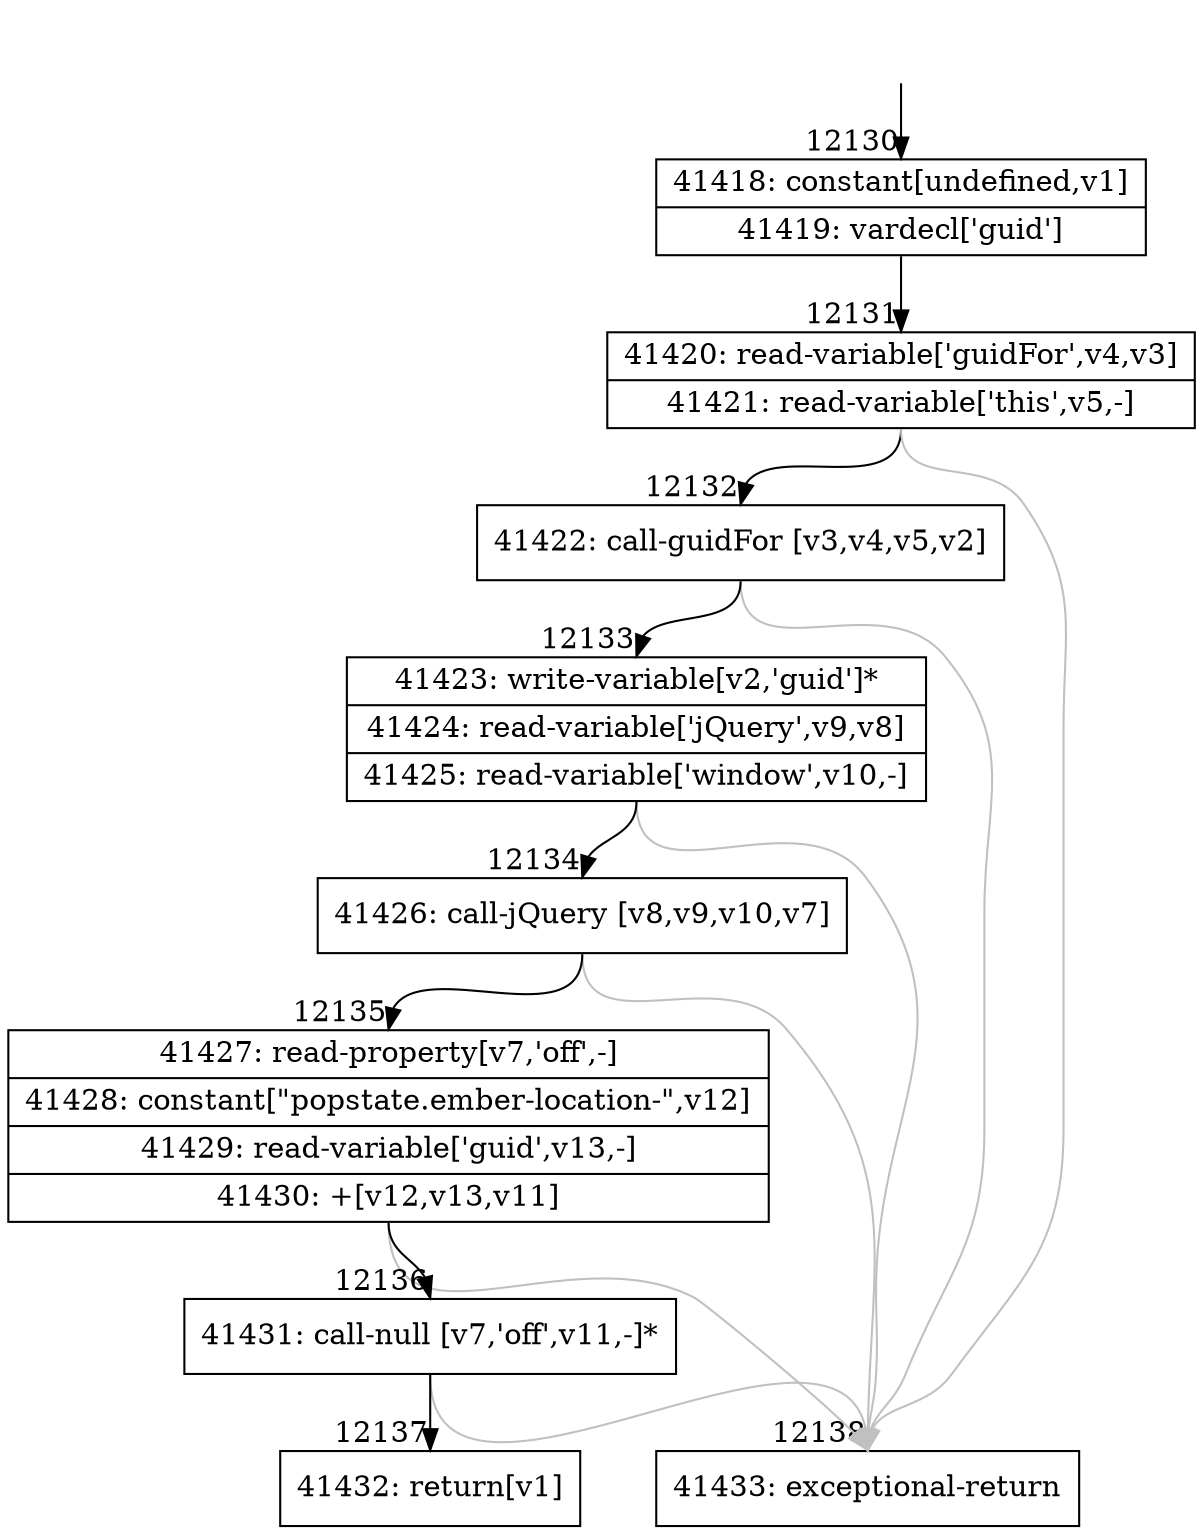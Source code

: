 digraph {
rankdir="TD"
BB_entry998[shape=none,label=""];
BB_entry998 -> BB12130 [tailport=s, headport=n, headlabel="    12130"]
BB12130 [shape=record label="{41418: constant[undefined,v1]|41419: vardecl['guid']}" ] 
BB12130 -> BB12131 [tailport=s, headport=n, headlabel="      12131"]
BB12131 [shape=record label="{41420: read-variable['guidFor',v4,v3]|41421: read-variable['this',v5,-]}" ] 
BB12131 -> BB12132 [tailport=s, headport=n, headlabel="      12132"]
BB12131 -> BB12138 [tailport=s, headport=n, color=gray, headlabel="      12138"]
BB12132 [shape=record label="{41422: call-guidFor [v3,v4,v5,v2]}" ] 
BB12132 -> BB12133 [tailport=s, headport=n, headlabel="      12133"]
BB12132 -> BB12138 [tailport=s, headport=n, color=gray]
BB12133 [shape=record label="{41423: write-variable[v2,'guid']*|41424: read-variable['jQuery',v9,v8]|41425: read-variable['window',v10,-]}" ] 
BB12133 -> BB12134 [tailport=s, headport=n, headlabel="      12134"]
BB12133 -> BB12138 [tailport=s, headport=n, color=gray]
BB12134 [shape=record label="{41426: call-jQuery [v8,v9,v10,v7]}" ] 
BB12134 -> BB12135 [tailport=s, headport=n, headlabel="      12135"]
BB12134 -> BB12138 [tailport=s, headport=n, color=gray]
BB12135 [shape=record label="{41427: read-property[v7,'off',-]|41428: constant[\"popstate.ember-location-\",v12]|41429: read-variable['guid',v13,-]|41430: +[v12,v13,v11]}" ] 
BB12135 -> BB12136 [tailport=s, headport=n, headlabel="      12136"]
BB12135 -> BB12138 [tailport=s, headport=n, color=gray]
BB12136 [shape=record label="{41431: call-null [v7,'off',v11,-]*}" ] 
BB12136 -> BB12137 [tailport=s, headport=n, headlabel="      12137"]
BB12136 -> BB12138 [tailport=s, headport=n, color=gray]
BB12137 [shape=record label="{41432: return[v1]}" ] 
BB12138 [shape=record label="{41433: exceptional-return}" ] 
//#$~ 22293
}
